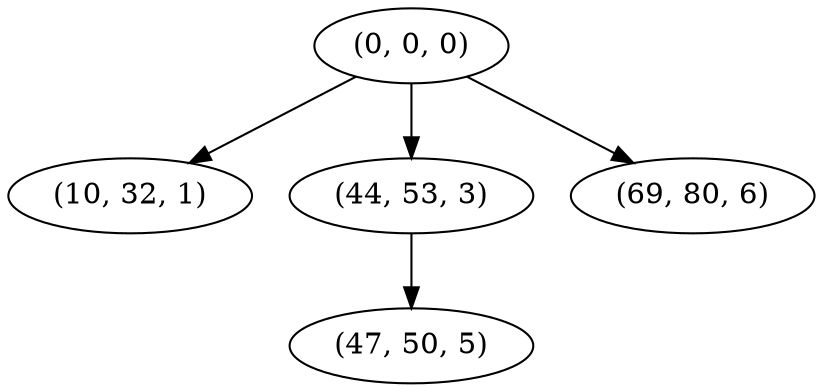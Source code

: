 digraph tree {
    "(0, 0, 0)";
    "(10, 32, 1)";
    "(44, 53, 3)";
    "(47, 50, 5)";
    "(69, 80, 6)";
    "(0, 0, 0)" -> "(10, 32, 1)";
    "(0, 0, 0)" -> "(44, 53, 3)";
    "(0, 0, 0)" -> "(69, 80, 6)";
    "(44, 53, 3)" -> "(47, 50, 5)";
}
